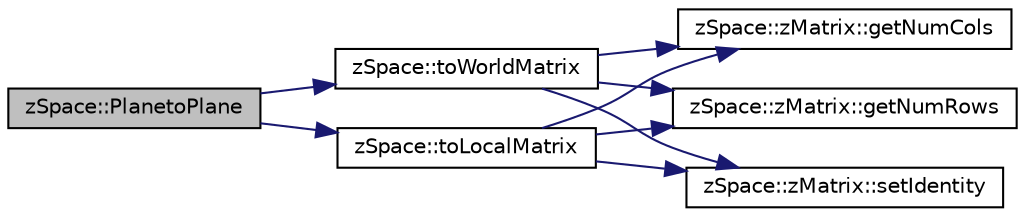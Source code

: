 digraph "zSpace::PlanetoPlane"
{
  edge [fontname="Helvetica",fontsize="10",labelfontname="Helvetica",labelfontsize="10"];
  node [fontname="Helvetica",fontsize="10",shape=record];
  rankdir="LR";
  Node56 [label="zSpace::PlanetoPlane",height=0.2,width=0.4,color="black", fillcolor="grey75", style="filled", fontcolor="black"];
  Node56 -> Node57 [color="midnightblue",fontsize="10",style="solid",fontname="Helvetica"];
  Node57 [label="zSpace::toWorldMatrix",height=0.2,width=0.4,color="black", fillcolor="white", style="filled",URL="$group__z_vector_matrix_utilities.html#gae38960f4001de62196fbdacc7c8be53e",tooltip="This method computes the tranformation to the world space of the input 4x4 matrix. "];
  Node57 -> Node58 [color="midnightblue",fontsize="10",style="solid",fontname="Helvetica"];
  Node58 [label="zSpace::zMatrix::getNumCols",height=0.2,width=0.4,color="black", fillcolor="white", style="filled",URL="$classz_space_1_1z_matrix.html#a9f99bbcdb6224e24488e8e01d51937be",tooltip="This method gets the number of columns in the matrix. "];
  Node57 -> Node59 [color="midnightblue",fontsize="10",style="solid",fontname="Helvetica"];
  Node59 [label="zSpace::zMatrix::getNumRows",height=0.2,width=0.4,color="black", fillcolor="white", style="filled",URL="$classz_space_1_1z_matrix.html#ae85a1183dc320f27fca7608431d5c4f5",tooltip="This method gets the number of rows in the matrix. "];
  Node57 -> Node60 [color="midnightblue",fontsize="10",style="solid",fontname="Helvetica"];
  Node60 [label="zSpace::zMatrix::setIdentity",height=0.2,width=0.4,color="black", fillcolor="white", style="filled",URL="$classz_space_1_1z_matrix.html#a6dbef309a8f7a801bb28909c90ce0de1",tooltip="This method sets the matrix to identity if it is a square matrix. "];
  Node56 -> Node61 [color="midnightblue",fontsize="10",style="solid",fontname="Helvetica"];
  Node61 [label="zSpace::toLocalMatrix",height=0.2,width=0.4,color="black", fillcolor="white", style="filled",URL="$group__z_vector_matrix_utilities.html#ga512c22d67a286a9d266a30c4944ce5e9",tooltip="This method computes the tranformation to the local space of the input 4x4 matrix. "];
  Node61 -> Node58 [color="midnightblue",fontsize="10",style="solid",fontname="Helvetica"];
  Node61 -> Node59 [color="midnightblue",fontsize="10",style="solid",fontname="Helvetica"];
  Node61 -> Node60 [color="midnightblue",fontsize="10",style="solid",fontname="Helvetica"];
}
